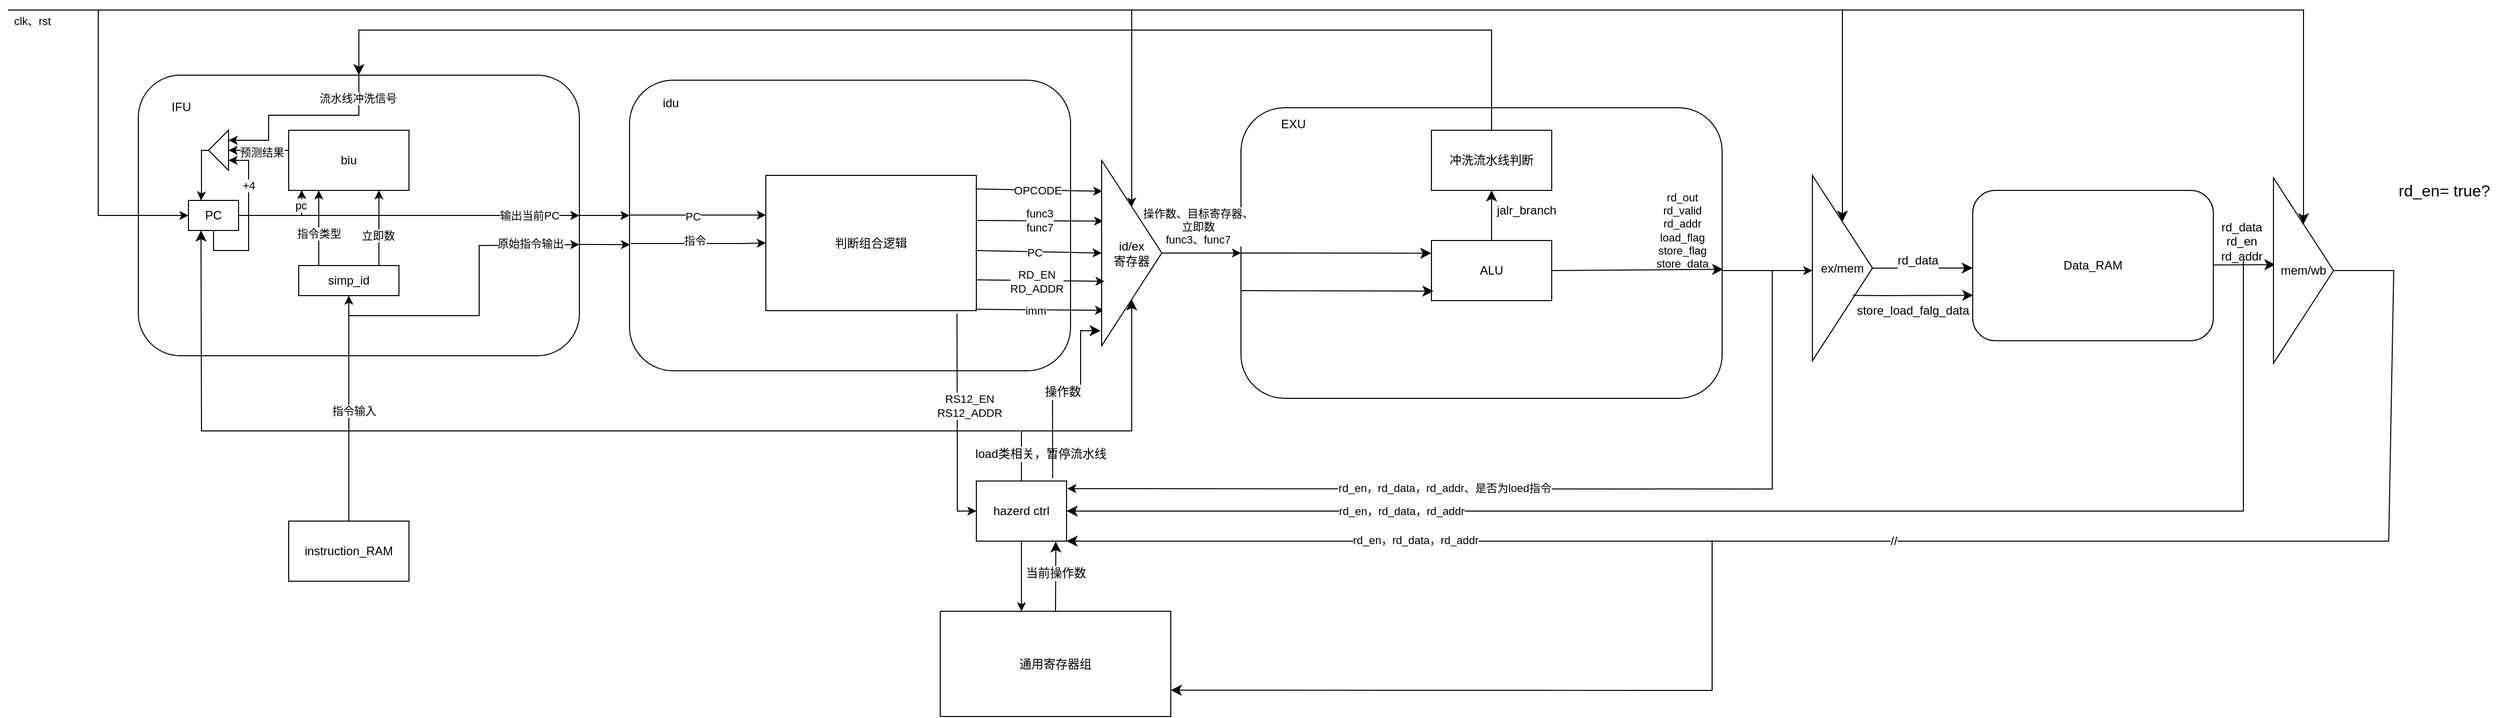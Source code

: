 <mxfile version="26.1.1">
  <diagram name="第 1 页" id="CBWIw415pbZ9zb2ca7yQ">
    <mxGraphModel dx="1732" dy="1602" grid="1" gridSize="10" guides="1" tooltips="1" connect="1" arrows="1" fold="1" page="1" pageScale="1" pageWidth="827" pageHeight="1169" math="0" shadow="0">
      <root>
        <mxCell id="0" />
        <mxCell id="1" parent="0" />
        <mxCell id="rwweXVd9vyuRknr_xMJe-5" value="EXU&lt;span style=&quot;white-space: pre;&quot;&gt;&#x9;&lt;/span&gt;&lt;span style=&quot;white-space: pre;&quot;&gt;&#x9;&lt;/span&gt;&lt;span style=&quot;white-space: pre;&quot;&gt;&#x9;&lt;/span&gt;&lt;span style=&quot;white-space: pre;&quot;&gt;&#x9;&lt;/span&gt;&lt;span style=&quot;white-space: pre;&quot;&gt;&#x9;&lt;/span&gt;&lt;span style=&quot;white-space: pre;&quot;&gt;&#x9;&lt;/span&gt;&lt;span style=&quot;white-space: pre;&quot;&gt;&#x9;&lt;/span&gt;&lt;span style=&quot;white-space: pre;&quot;&gt;&#x9;&lt;/span&gt;&lt;span style=&quot;white-space: pre;&quot;&gt;&#x9;&lt;/span&gt;&lt;span style=&quot;white-space: pre;&quot;&gt;&#x9;&lt;/span&gt;&lt;span style=&quot;white-space: pre;&quot;&gt;&#x9;&lt;/span&gt;&lt;span style=&quot;white-space: pre;&quot;&gt;&#x9;&lt;/span&gt;&lt;span style=&quot;white-space: pre;&quot;&gt;&#x9;&lt;/span&gt;&lt;span style=&quot;white-space: pre;&quot;&gt;&#x9;&lt;/span&gt;&lt;span style=&quot;white-space: pre;&quot;&gt;&#x9;&lt;/span&gt;&lt;div&gt;&lt;br&gt;&lt;/div&gt;&lt;div&gt;&lt;br&gt;&lt;/div&gt;&lt;div&gt;&lt;br&gt;&lt;/div&gt;&lt;div&gt;&lt;br&gt;&lt;/div&gt;&lt;div&gt;&lt;br&gt;&lt;/div&gt;&lt;div&gt;&amp;nbsp; &amp;nbsp; &amp;nbsp; &amp;nbsp; &amp;nbsp; &amp;nbsp;&lt;span style=&quot;white-space: pre;&quot;&gt;&#x9;&lt;/span&gt;&lt;span style=&quot;white-space: pre;&quot;&gt;&#x9;&lt;/span&gt;&amp;nbsp; &amp;nbsp;jalr_branch&lt;/div&gt;&lt;div&gt;&lt;br&gt;&lt;/div&gt;&lt;div&gt;&lt;br&gt;&lt;/div&gt;&lt;div&gt;&lt;br&gt;&lt;/div&gt;&lt;div&gt;&lt;br&gt;&lt;/div&gt;&lt;div&gt;&lt;br&gt;&lt;/div&gt;&lt;div&gt;&lt;br&gt;&lt;/div&gt;&lt;div&gt;&lt;br&gt;&lt;/div&gt;&lt;div&gt;&lt;br&gt;&lt;/div&gt;&lt;div&gt;&lt;br&gt;&lt;/div&gt;&lt;div&gt;&lt;br&gt;&lt;/div&gt;&lt;div&gt;&lt;br&gt;&lt;/div&gt;&lt;div&gt;&lt;br&gt;&lt;/div&gt;" style="rounded=1;whiteSpace=wrap;html=1;" parent="1" vertex="1">
          <mxGeometry x="1530" y="137.5" width="480" height="290" as="geometry" />
        </mxCell>
        <mxCell id="hPdf7DujXM8dkxTHm5_P-9" style="edgeStyle=orthogonalEdgeStyle;rounded=0;orthogonalLoop=1;jettySize=auto;html=1;exitX=1;exitY=0.5;exitDx=0;exitDy=0;" parent="1" source="sSZYeHJpaZlJZToj6tJn-18" edge="1">
          <mxGeometry relative="1" as="geometry">
            <mxPoint x="920" y="245" as="targetPoint" />
          </mxGeometry>
        </mxCell>
        <mxCell id="sSZYeHJpaZlJZToj6tJn-18" value="IFU&lt;span style=&quot;white-space: pre;&quot;&gt;&#x9;&lt;/span&gt;&lt;span style=&quot;white-space: pre;&quot;&gt;&#x9;&lt;/span&gt;&lt;span style=&quot;white-space: pre;&quot;&gt;&#x9;&lt;/span&gt;&lt;span style=&quot;white-space: pre;&quot;&gt;&#x9;&lt;/span&gt;&lt;span style=&quot;white-space: pre;&quot;&gt;&#x9;&lt;/span&gt;&lt;span style=&quot;white-space: pre;&quot;&gt;&#x9;&lt;/span&gt;&lt;span style=&quot;white-space: pre;&quot;&gt;&#x9;&lt;/span&gt;&lt;span style=&quot;white-space: pre;&quot;&gt;&#x9;&lt;/span&gt;&lt;span style=&quot;white-space: pre;&quot;&gt;&#x9;&lt;/span&gt;&lt;span style=&quot;white-space: pre;&quot;&gt;&#x9;&lt;/span&gt;&lt;span style=&quot;white-space: pre;&quot;&gt;&#x9;&lt;/span&gt;&lt;span style=&quot;white-space: pre;&quot;&gt;&#x9;&lt;/span&gt;&lt;span style=&quot;white-space: pre;&quot;&gt;&#x9;&lt;/span&gt;&lt;span style=&quot;white-space: pre;&quot;&gt;&#x9;&lt;/span&gt;&lt;div&gt;&lt;br&gt;&lt;/div&gt;&lt;div&gt;&lt;br&gt;&lt;/div&gt;&lt;div&gt;&lt;br&gt;&lt;/div&gt;&lt;div&gt;&lt;br&gt;&lt;/div&gt;&lt;div&gt;&lt;br&gt;&lt;/div&gt;&lt;div&gt;&lt;br&gt;&lt;/div&gt;&lt;div&gt;&lt;br&gt;&lt;/div&gt;&lt;div&gt;&lt;br&gt;&lt;/div&gt;&lt;div&gt;&lt;br&gt;&lt;/div&gt;&lt;div&gt;&lt;br&gt;&lt;/div&gt;&lt;div&gt;&lt;br&gt;&lt;/div&gt;&lt;div&gt;&lt;br&gt;&lt;/div&gt;&lt;div&gt;&lt;br&gt;&lt;/div&gt;&lt;div&gt;&lt;br&gt;&lt;/div&gt;&lt;div&gt;&lt;br&gt;&lt;/div&gt;" style="rounded=1;whiteSpace=wrap;html=1;" parent="1" vertex="1">
          <mxGeometry x="430" y="105" width="440" height="280" as="geometry" />
        </mxCell>
        <mxCell id="sSZYeHJpaZlJZToj6tJn-69" style="edgeStyle=orthogonalEdgeStyle;rounded=0;orthogonalLoop=1;jettySize=auto;html=1;exitX=0.5;exitY=0;exitDx=0;exitDy=0;entryX=0;entryY=0.75;entryDx=0;entryDy=0;" parent="1" source="sSZYeHJpaZlJZToj6tJn-18" target="sSZYeHJpaZlJZToj6tJn-49" edge="1">
          <mxGeometry relative="1" as="geometry">
            <Array as="points">
              <mxPoint x="650" y="145" />
              <mxPoint x="560" y="145" />
              <mxPoint x="560" y="170" />
            </Array>
          </mxGeometry>
        </mxCell>
        <mxCell id="sSZYeHJpaZlJZToj6tJn-71" value="流水线冲洗信号" style="edgeLabel;html=1;align=center;verticalAlign=middle;resizable=0;points=[];" parent="sSZYeHJpaZlJZToj6tJn-69" vertex="1" connectable="0">
          <mxGeometry x="-0.771" y="-1" relative="1" as="geometry">
            <mxPoint as="offset" />
          </mxGeometry>
        </mxCell>
        <mxCell id="sSZYeHJpaZlJZToj6tJn-73" style="edgeStyle=orthogonalEdgeStyle;rounded=0;orthogonalLoop=1;jettySize=auto;html=1;exitX=0.5;exitY=1;exitDx=0;exitDy=0;entryX=0;entryY=0.25;entryDx=0;entryDy=0;" parent="1" source="sSZYeHJpaZlJZToj6tJn-47" target="sSZYeHJpaZlJZToj6tJn-49" edge="1">
          <mxGeometry relative="1" as="geometry" />
        </mxCell>
        <mxCell id="sSZYeHJpaZlJZToj6tJn-74" value="+4" style="edgeLabel;html=1;align=center;verticalAlign=middle;resizable=0;points=[];" parent="sSZYeHJpaZlJZToj6tJn-73" vertex="1" connectable="0">
          <mxGeometry x="-0.496" y="-1" relative="1" as="geometry">
            <mxPoint x="13" y="-66" as="offset" />
          </mxGeometry>
        </mxCell>
        <mxCell id="sSZYeHJpaZlJZToj6tJn-47" value="PC" style="rounded=0;whiteSpace=wrap;html=1;" parent="1" vertex="1">
          <mxGeometry x="480" y="230" width="50" height="30" as="geometry" />
        </mxCell>
        <mxCell id="sSZYeHJpaZlJZToj6tJn-48" style="edgeStyle=orthogonalEdgeStyle;rounded=0;orthogonalLoop=1;jettySize=auto;html=1;exitX=1;exitY=0.5;exitDx=0;exitDy=0;entryX=0.25;entryY=0;entryDx=0;entryDy=0;" parent="1" source="sSZYeHJpaZlJZToj6tJn-49" target="sSZYeHJpaZlJZToj6tJn-47" edge="1">
          <mxGeometry relative="1" as="geometry">
            <Array as="points">
              <mxPoint x="493" y="180" />
              <mxPoint x="493" y="220" />
            </Array>
          </mxGeometry>
        </mxCell>
        <mxCell id="sSZYeHJpaZlJZToj6tJn-49" value="" style="triangle;whiteSpace=wrap;html=1;rotation=-180;" parent="1" vertex="1">
          <mxGeometry x="500" y="160" width="20" height="40" as="geometry" />
        </mxCell>
        <mxCell id="sSZYeHJpaZlJZToj6tJn-52" value="" style="endArrow=classic;html=1;rounded=0;entryX=0.5;entryY=1;entryDx=0;entryDy=0;exitX=0.5;exitY=0;exitDx=0;exitDy=0;" parent="1" source="hPdf7DujXM8dkxTHm5_P-7" target="sSZYeHJpaZlJZToj6tJn-58" edge="1">
          <mxGeometry width="50" height="50" relative="1" as="geometry">
            <mxPoint x="600" y="386" as="sourcePoint" />
            <mxPoint x="605" y="326" as="targetPoint" />
            <Array as="points" />
          </mxGeometry>
        </mxCell>
        <mxCell id="sSZYeHJpaZlJZToj6tJn-54" value="指令输入" style="edgeLabel;html=1;align=center;verticalAlign=middle;resizable=0;points=[];" parent="sSZYeHJpaZlJZToj6tJn-52" vertex="1" connectable="0">
          <mxGeometry x="0.093" y="-3" relative="1" as="geometry">
            <mxPoint x="2" y="13" as="offset" />
          </mxGeometry>
        </mxCell>
        <mxCell id="sSZYeHJpaZlJZToj6tJn-53" value="" style="endArrow=classic;html=1;rounded=0;entryX=1;entryY=0.5;entryDx=0;entryDy=0;exitX=1;exitY=0.5;exitDx=0;exitDy=0;" parent="1" source="sSZYeHJpaZlJZToj6tJn-47" target="sSZYeHJpaZlJZToj6tJn-18" edge="1">
          <mxGeometry width="50" height="50" relative="1" as="geometry">
            <mxPoint x="850" y="240" as="sourcePoint" />
            <mxPoint x="840" y="160" as="targetPoint" />
            <Array as="points">
              <mxPoint x="590" y="245" />
            </Array>
          </mxGeometry>
        </mxCell>
        <mxCell id="sSZYeHJpaZlJZToj6tJn-57" value="输出当前PC" style="edgeLabel;html=1;align=center;verticalAlign=middle;resizable=0;points=[];" parent="sSZYeHJpaZlJZToj6tJn-53" vertex="1" connectable="0">
          <mxGeometry x="-0.036" y="-3" relative="1" as="geometry">
            <mxPoint x="126" y="-3" as="offset" />
          </mxGeometry>
        </mxCell>
        <mxCell id="sSZYeHJpaZlJZToj6tJn-62" style="edgeStyle=orthogonalEdgeStyle;rounded=0;orthogonalLoop=1;jettySize=auto;html=1;exitX=0.25;exitY=0;exitDx=0;exitDy=0;entryX=0.25;entryY=1;entryDx=0;entryDy=0;" parent="1" source="sSZYeHJpaZlJZToj6tJn-58" target="sSZYeHJpaZlJZToj6tJn-61" edge="1">
          <mxGeometry relative="1" as="geometry">
            <Array as="points">
              <mxPoint x="610" y="295" />
            </Array>
          </mxGeometry>
        </mxCell>
        <mxCell id="sSZYeHJpaZlJZToj6tJn-66" value="指令类型" style="edgeLabel;html=1;align=center;verticalAlign=middle;resizable=0;points=[];" parent="sSZYeHJpaZlJZToj6tJn-62" vertex="1" connectable="0">
          <mxGeometry x="-0.066" relative="1" as="geometry">
            <mxPoint as="offset" />
          </mxGeometry>
        </mxCell>
        <mxCell id="sSZYeHJpaZlJZToj6tJn-63" style="edgeStyle=orthogonalEdgeStyle;rounded=0;orthogonalLoop=1;jettySize=auto;html=1;exitX=0.75;exitY=0;exitDx=0;exitDy=0;entryX=0.75;entryY=1;entryDx=0;entryDy=0;" parent="1" source="sSZYeHJpaZlJZToj6tJn-58" target="sSZYeHJpaZlJZToj6tJn-61" edge="1">
          <mxGeometry relative="1" as="geometry">
            <Array as="points">
              <mxPoint x="670" y="295" />
            </Array>
          </mxGeometry>
        </mxCell>
        <mxCell id="sSZYeHJpaZlJZToj6tJn-79" value="立即数" style="edgeLabel;html=1;align=center;verticalAlign=middle;resizable=0;points=[];" parent="sSZYeHJpaZlJZToj6tJn-63" vertex="1" connectable="0">
          <mxGeometry x="-0.429" y="1" relative="1" as="geometry">
            <mxPoint y="-12" as="offset" />
          </mxGeometry>
        </mxCell>
        <mxCell id="sSZYeHJpaZlJZToj6tJn-58" value="simp_id" style="rounded=0;whiteSpace=wrap;html=1;" parent="1" vertex="1">
          <mxGeometry x="590" y="295" width="100" height="30" as="geometry" />
        </mxCell>
        <mxCell id="sSZYeHJpaZlJZToj6tJn-60" value="" style="endArrow=classic;html=1;rounded=0;" parent="1" edge="1">
          <mxGeometry width="50" height="50" relative="1" as="geometry">
            <mxPoint x="640" y="345" as="sourcePoint" />
            <mxPoint x="870" y="274" as="targetPoint" />
            <Array as="points">
              <mxPoint x="770" y="345" />
              <mxPoint x="770" y="275" />
            </Array>
          </mxGeometry>
        </mxCell>
        <mxCell id="sSZYeHJpaZlJZToj6tJn-75" value="原始指令输出" style="edgeLabel;html=1;align=center;verticalAlign=middle;resizable=0;points=[];" parent="sSZYeHJpaZlJZToj6tJn-60" vertex="1" connectable="0">
          <mxGeometry x="0.742" relative="1" as="geometry">
            <mxPoint x="-11" y="-2" as="offset" />
          </mxGeometry>
        </mxCell>
        <mxCell id="sSZYeHJpaZlJZToj6tJn-70" style="edgeStyle=orthogonalEdgeStyle;rounded=0;orthogonalLoop=1;jettySize=auto;html=1;exitX=0;exitY=0.5;exitDx=0;exitDy=0;entryX=0;entryY=0.5;entryDx=0;entryDy=0;" parent="1" source="sSZYeHJpaZlJZToj6tJn-61" target="sSZYeHJpaZlJZToj6tJn-49" edge="1">
          <mxGeometry relative="1" as="geometry">
            <Array as="points">
              <mxPoint x="580" y="180" />
            </Array>
          </mxGeometry>
        </mxCell>
        <mxCell id="sSZYeHJpaZlJZToj6tJn-72" value="预测结果" style="edgeLabel;html=1;align=center;verticalAlign=middle;resizable=0;points=[];" parent="sSZYeHJpaZlJZToj6tJn-70" vertex="1" connectable="0">
          <mxGeometry x="0.077" y="2" relative="1" as="geometry">
            <mxPoint as="offset" />
          </mxGeometry>
        </mxCell>
        <mxCell id="sSZYeHJpaZlJZToj6tJn-61" value="biu" style="rounded=0;whiteSpace=wrap;html=1;" parent="1" vertex="1">
          <mxGeometry x="580" y="160" width="120" height="60" as="geometry" />
        </mxCell>
        <mxCell id="sSZYeHJpaZlJZToj6tJn-76" value="" style="endArrow=classic;html=1;rounded=0;entryX=0.108;entryY=0.993;entryDx=0;entryDy=0;entryPerimeter=0;" parent="1" target="sSZYeHJpaZlJZToj6tJn-61" edge="1">
          <mxGeometry width="50" height="50" relative="1" as="geometry">
            <mxPoint x="593" y="245" as="sourcePoint" />
            <mxPoint x="680" y="285" as="targetPoint" />
          </mxGeometry>
        </mxCell>
        <mxCell id="sSZYeHJpaZlJZToj6tJn-78" value="pc" style="edgeLabel;html=1;align=center;verticalAlign=middle;resizable=0;points=[];" parent="sSZYeHJpaZlJZToj6tJn-76" vertex="1" connectable="0">
          <mxGeometry x="-0.182" y="1" relative="1" as="geometry">
            <mxPoint as="offset" />
          </mxGeometry>
        </mxCell>
        <mxCell id="sSZYeHJpaZlJZToj6tJn-82" value="idu&lt;span style=&quot;white-space: pre;&quot;&gt;&#x9;&lt;/span&gt;&lt;span style=&quot;white-space: pre;&quot;&gt;&#x9;&lt;/span&gt;&lt;span style=&quot;white-space: pre;&quot;&gt;&#x9;&lt;/span&gt;&lt;span style=&quot;white-space: pre;&quot;&gt;&#x9;&lt;/span&gt;&lt;span style=&quot;white-space: pre;&quot;&gt;&#x9;&lt;/span&gt;&lt;span style=&quot;white-space: pre;&quot;&gt;&#x9;&lt;/span&gt;&lt;span style=&quot;white-space: pre;&quot;&gt;&#x9;&lt;/span&gt;&lt;span style=&quot;white-space: pre;&quot;&gt;&#x9;&lt;/span&gt;&lt;span style=&quot;white-space: pre;&quot;&gt;&#x9;&lt;/span&gt;&lt;span style=&quot;white-space: pre;&quot;&gt;&#x9;&lt;/span&gt;&lt;span style=&quot;white-space: pre;&quot;&gt;&#x9;&lt;/span&gt;&lt;span style=&quot;white-space: pre;&quot;&gt;&#x9;&lt;/span&gt;&lt;span style=&quot;white-space: pre;&quot;&gt;&#x9;&lt;/span&gt;&lt;span style=&quot;white-space: pre;&quot;&gt;&#x9;&lt;/span&gt;&lt;div&gt;&lt;br&gt;&lt;/div&gt;&lt;div&gt;&lt;div&gt;&lt;br&gt;&lt;/div&gt;&lt;div&gt;&lt;br&gt;&lt;/div&gt;&lt;div&gt;&lt;br&gt;&lt;/div&gt;&lt;div&gt;&lt;br&gt;&lt;/div&gt;&lt;div&gt;&lt;br&gt;&lt;/div&gt;&lt;div&gt;&lt;br&gt;&lt;/div&gt;&lt;div&gt;&lt;br&gt;&lt;/div&gt;&lt;div&gt;&lt;br&gt;&lt;/div&gt;&lt;div&gt;&lt;br&gt;&lt;/div&gt;&lt;div&gt;&lt;br&gt;&lt;/div&gt;&lt;div&gt;&lt;br&gt;&lt;/div&gt;&lt;div&gt;&lt;br&gt;&lt;/div&gt;&lt;div&gt;&lt;br&gt;&lt;/div&gt;&lt;div&gt;&lt;br&gt;&lt;/div&gt;&lt;div&gt;&lt;br&gt;&lt;/div&gt;&lt;div&gt;&lt;br&gt;&lt;/div&gt;&lt;/div&gt;" style="rounded=1;whiteSpace=wrap;html=1;" parent="1" vertex="1">
          <mxGeometry x="920" y="110" width="440" height="290" as="geometry" />
        </mxCell>
        <mxCell id="sSZYeHJpaZlJZToj6tJn-85" value="" style="endArrow=classic;html=1;rounded=0;exitX=0.002;exitY=0.413;exitDx=0;exitDy=0;exitPerimeter=0;entryX=0.004;entryY=0.183;entryDx=0;entryDy=0;entryPerimeter=0;" parent="1" edge="1">
          <mxGeometry width="50" height="50" relative="1" as="geometry">
            <mxPoint x="920.04" y="244.67" as="sourcePoint" />
            <mxPoint x="1056.0" y="244.605" as="targetPoint" />
          </mxGeometry>
        </mxCell>
        <mxCell id="sSZYeHJpaZlJZToj6tJn-87" value="PC" style="edgeLabel;html=1;align=center;verticalAlign=middle;resizable=0;points=[];" parent="sSZYeHJpaZlJZToj6tJn-85" vertex="1" connectable="0">
          <mxGeometry x="-0.272" y="-1" relative="1" as="geometry">
            <mxPoint x="13" as="offset" />
          </mxGeometry>
        </mxCell>
        <mxCell id="sSZYeHJpaZlJZToj6tJn-86" value="" style="endArrow=classic;html=1;rounded=0;entryX=0;entryY=0.5;entryDx=0;entryDy=0;exitX=0.003;exitY=0.562;exitDx=0;exitDy=0;exitPerimeter=0;" parent="1" source="sSZYeHJpaZlJZToj6tJn-82" target="sSZYeHJpaZlJZToj6tJn-89" edge="1">
          <mxGeometry width="50" height="50" relative="1" as="geometry">
            <mxPoint x="930" y="273" as="sourcePoint" />
            <mxPoint x="981" y="270" as="targetPoint" />
            <Array as="points">
              <mxPoint x="1031" y="273" />
            </Array>
          </mxGeometry>
        </mxCell>
        <mxCell id="sSZYeHJpaZlJZToj6tJn-88" value="指令" style="edgeLabel;html=1;align=center;verticalAlign=middle;resizable=0;points=[];" parent="sSZYeHJpaZlJZToj6tJn-86" vertex="1" connectable="0">
          <mxGeometry x="-0.061" y="-4" relative="1" as="geometry">
            <mxPoint y="-7" as="offset" />
          </mxGeometry>
        </mxCell>
        <mxCell id="sSZYeHJpaZlJZToj6tJn-89" value="判断组合逻辑" style="rounded=0;whiteSpace=wrap;html=1;" parent="1" vertex="1">
          <mxGeometry x="1056" y="205" width="210" height="135" as="geometry" />
        </mxCell>
        <mxCell id="sSZYeHJpaZlJZToj6tJn-90" value="" style="endArrow=classic;html=1;rounded=0;exitX=0.996;exitY=0.1;exitDx=0;exitDy=0;exitPerimeter=0;entryX=0.01;entryY=0.167;entryDx=0;entryDy=0;entryPerimeter=0;" parent="1" source="sSZYeHJpaZlJZToj6tJn-89" target="hPdf7DujXM8dkxTHm5_P-2" edge="1">
          <mxGeometry width="50" height="50" relative="1" as="geometry">
            <mxPoint x="1271" y="220" as="sourcePoint" />
            <mxPoint x="1374" y="220" as="targetPoint" />
          </mxGeometry>
        </mxCell>
        <mxCell id="sSZYeHJpaZlJZToj6tJn-91" value="PC" style="edgeLabel;html=1;align=center;verticalAlign=middle;resizable=0;points=[];" parent="sSZYeHJpaZlJZToj6tJn-90" vertex="1" connectable="0">
          <mxGeometry x="-0.272" y="-1" relative="1" as="geometry">
            <mxPoint x="13" as="offset" />
          </mxGeometry>
        </mxCell>
        <mxCell id="sSZYeHJpaZlJZToj6tJn-98" value="OPCODE" style="edgeLabel;html=1;align=center;verticalAlign=middle;resizable=0;points=[];" parent="sSZYeHJpaZlJZToj6tJn-90" vertex="1" connectable="0">
          <mxGeometry x="-0.022" relative="1" as="geometry">
            <mxPoint as="offset" />
          </mxGeometry>
        </mxCell>
        <mxCell id="sSZYeHJpaZlJZToj6tJn-94" value="func3&lt;div&gt;func7&lt;/div&gt;" style="endArrow=classic;html=1;rounded=0;exitX=1;exitY=0.5;exitDx=0;exitDy=0;entryX=0.026;entryY=0.328;entryDx=0;entryDy=0;entryPerimeter=0;" parent="1" target="hPdf7DujXM8dkxTHm5_P-2" edge="1">
          <mxGeometry width="50" height="50" relative="1" as="geometry">
            <mxPoint x="1266" y="250" as="sourcePoint" />
            <mxPoint x="1374.08" y="250.48" as="targetPoint" />
          </mxGeometry>
        </mxCell>
        <mxCell id="sSZYeHJpaZlJZToj6tJn-96" value="" style="endArrow=classic;html=1;rounded=0;entryX=0;entryY=0.5;entryDx=0;entryDy=0;exitX=0.007;exitY=0.359;exitDx=0;exitDy=0;exitPerimeter=0;" parent="1" target="hPdf7DujXM8dkxTHm5_P-2" edge="1">
          <mxGeometry width="50" height="50" relative="1" as="geometry">
            <mxPoint x="1265.12" y="280" as="sourcePoint" />
            <mxPoint x="1371" y="281.42" as="targetPoint" />
          </mxGeometry>
        </mxCell>
        <mxCell id="sSZYeHJpaZlJZToj6tJn-97" value="PC" style="edgeLabel;html=1;align=center;verticalAlign=middle;resizable=0;points=[];" parent="sSZYeHJpaZlJZToj6tJn-96" vertex="1" connectable="0">
          <mxGeometry x="-0.272" y="-1" relative="1" as="geometry">
            <mxPoint x="13" as="offset" />
          </mxGeometry>
        </mxCell>
        <mxCell id="sSZYeHJpaZlJZToj6tJn-99" value="" style="endArrow=classic;html=1;rounded=0;exitX=0.908;exitY=1.021;exitDx=0;exitDy=0;exitPerimeter=0;entryX=0;entryY=0.5;entryDx=0;entryDy=0;" parent="1" source="sSZYeHJpaZlJZToj6tJn-89" target="rwweXVd9vyuRknr_xMJe-16" edge="1">
          <mxGeometry width="50" height="50" relative="1" as="geometry">
            <mxPoint x="1265.12" y="310" as="sourcePoint" />
            <mxPoint x="1260" y="540" as="targetPoint" />
            <Array as="points">
              <mxPoint x="1247" y="483" />
              <mxPoint x="1247" y="540" />
            </Array>
          </mxGeometry>
        </mxCell>
        <mxCell id="sSZYeHJpaZlJZToj6tJn-100" value="RS12_EN&lt;div&gt;RS12_ADDR&lt;/div&gt;" style="edgeLabel;html=1;align=center;verticalAlign=middle;resizable=0;points=[];" parent="sSZYeHJpaZlJZToj6tJn-99" vertex="1" connectable="0">
          <mxGeometry x="-0.272" y="-1" relative="1" as="geometry">
            <mxPoint x="13" y="13" as="offset" />
          </mxGeometry>
        </mxCell>
        <mxCell id="sSZYeHJpaZlJZToj6tJn-102" value="" style="endArrow=classic;html=1;rounded=0;entryX=0.041;entryY=0.809;entryDx=0;entryDy=0;entryPerimeter=0;exitX=0.007;exitY=0.359;exitDx=0;exitDy=0;exitPerimeter=0;" parent="1" target="hPdf7DujXM8dkxTHm5_P-2" edge="1">
          <mxGeometry width="50" height="50" relative="1" as="geometry">
            <mxPoint x="1265.12" y="338.58" as="sourcePoint" />
            <mxPoint x="1371" y="340.0" as="targetPoint" />
          </mxGeometry>
        </mxCell>
        <mxCell id="sSZYeHJpaZlJZToj6tJn-103" value="imm" style="edgeLabel;html=1;align=center;verticalAlign=middle;resizable=0;points=[];" parent="sSZYeHJpaZlJZToj6tJn-102" vertex="1" connectable="0">
          <mxGeometry x="-0.272" y="-1" relative="1" as="geometry">
            <mxPoint x="13" as="offset" />
          </mxGeometry>
        </mxCell>
        <mxCell id="sSZYeHJpaZlJZToj6tJn-104" value="" style="endArrow=classic;html=1;rounded=0;entryX=0;entryY=0.5;entryDx=0;entryDy=0;" parent="1" target="sSZYeHJpaZlJZToj6tJn-47" edge="1">
          <mxGeometry width="50" height="50" relative="1" as="geometry">
            <mxPoint x="300" y="40" as="sourcePoint" />
            <mxPoint x="390" y="245" as="targetPoint" />
            <Array as="points">
              <mxPoint x="390" y="40" />
              <mxPoint x="390" y="245" />
            </Array>
          </mxGeometry>
        </mxCell>
        <mxCell id="sSZYeHJpaZlJZToj6tJn-105" value="clk、rst" style="edgeLabel;html=1;align=center;verticalAlign=middle;resizable=0;points=[];" parent="sSZYeHJpaZlJZToj6tJn-104" vertex="1" connectable="0">
          <mxGeometry x="-0.035" y="1" relative="1" as="geometry">
            <mxPoint x="-67" y="-85" as="offset" />
          </mxGeometry>
        </mxCell>
        <mxCell id="hPdf7DujXM8dkxTHm5_P-5" value="" style="endArrow=classic;html=1;rounded=0;exitX=1;exitY=0.5;exitDx=0;exitDy=0;entryX=0;entryY=0.5;entryDx=0;entryDy=0;" parent="1" source="hPdf7DujXM8dkxTHm5_P-2" target="rwweXVd9vyuRknr_xMJe-5" edge="1">
          <mxGeometry width="50" height="50" relative="1" as="geometry">
            <mxPoint x="1531" y="340" as="sourcePoint" />
            <mxPoint x="1620" y="280" as="targetPoint" />
          </mxGeometry>
        </mxCell>
        <mxCell id="hPdf7DujXM8dkxTHm5_P-6" value="操作数、目标寄存器、&lt;div&gt;立即数&lt;div&gt;func3、func7&lt;/div&gt;&lt;/div&gt;" style="edgeLabel;html=1;align=center;verticalAlign=middle;resizable=0;points=[];" parent="hPdf7DujXM8dkxTHm5_P-5" vertex="1" connectable="0">
          <mxGeometry x="-0.053" y="-1" relative="1" as="geometry">
            <mxPoint x="-2" y="-28" as="offset" />
          </mxGeometry>
        </mxCell>
        <mxCell id="hPdf7DujXM8dkxTHm5_P-2" value="id/ex&lt;div&gt;寄存器&lt;/div&gt;" style="triangle;whiteSpace=wrap;html=1;" parent="1" vertex="1">
          <mxGeometry x="1391" y="190" width="60" height="185" as="geometry" />
        </mxCell>
        <mxCell id="hPdf7DujXM8dkxTHm5_P-7" value="instruction_RAM" style="rounded=0;whiteSpace=wrap;html=1;" parent="1" vertex="1">
          <mxGeometry x="580" y="550" width="120" height="60" as="geometry" />
        </mxCell>
        <mxCell id="hPdf7DujXM8dkxTHm5_P-8" value="" style="endArrow=classic;html=1;rounded=0;entryX=0.5;entryY=0;entryDx=0;entryDy=0;" parent="1" target="hPdf7DujXM8dkxTHm5_P-2" edge="1">
          <mxGeometry width="50" height="50" relative="1" as="geometry">
            <mxPoint x="390" y="40" as="sourcePoint" />
            <mxPoint x="1310" y="20" as="targetPoint" />
            <Array as="points">
              <mxPoint x="900" y="40" />
              <mxPoint x="1421" y="40" />
            </Array>
          </mxGeometry>
        </mxCell>
        <mxCell id="hPdf7DujXM8dkxTHm5_P-10" value="" style="endArrow=classic;html=1;rounded=0;exitX=0.999;exitY=0.603;exitDx=0;exitDy=0;exitPerimeter=0;entryX=0.001;entryY=0.566;entryDx=0;entryDy=0;entryPerimeter=0;" parent="1" source="sSZYeHJpaZlJZToj6tJn-18" target="sSZYeHJpaZlJZToj6tJn-82" edge="1">
          <mxGeometry width="50" height="50" relative="1" as="geometry">
            <mxPoint x="880" y="220" as="sourcePoint" />
            <mxPoint x="930" y="170" as="targetPoint" />
          </mxGeometry>
        </mxCell>
        <mxCell id="hPdf7DujXM8dkxTHm5_P-12" value="通用寄存器组" style="rounded=0;whiteSpace=wrap;html=1;" parent="1" vertex="1">
          <mxGeometry x="1230" y="640" width="230" height="105" as="geometry" />
        </mxCell>
        <mxCell id="rwweXVd9vyuRknr_xMJe-1" value="" style="endArrow=classic;html=1;rounded=0;entryX=0.041;entryY=0.809;entryDx=0;entryDy=0;entryPerimeter=0;exitX=0.007;exitY=0.359;exitDx=0;exitDy=0;exitPerimeter=0;" parent="1" edge="1">
          <mxGeometry width="50" height="50" relative="1" as="geometry">
            <mxPoint x="1266" y="309.29" as="sourcePoint" />
            <mxPoint x="1393.88" y="310.71" as="targetPoint" />
          </mxGeometry>
        </mxCell>
        <mxCell id="rwweXVd9vyuRknr_xMJe-2" value="RD_EN&lt;div&gt;RD_ADDR&lt;/div&gt;" style="edgeLabel;html=1;align=center;verticalAlign=middle;resizable=0;points=[];" parent="rwweXVd9vyuRknr_xMJe-1" vertex="1" connectable="0">
          <mxGeometry x="-0.272" y="-1" relative="1" as="geometry">
            <mxPoint x="13" as="offset" />
          </mxGeometry>
        </mxCell>
        <mxCell id="rwweXVd9vyuRknr_xMJe-8" style="edgeStyle=orthogonalEdgeStyle;rounded=0;orthogonalLoop=1;jettySize=auto;html=1;exitX=1;exitY=0.5;exitDx=0;exitDy=0;" parent="1" source="rwweXVd9vyuRknr_xMJe-5" edge="1">
          <mxGeometry relative="1" as="geometry">
            <Array as="points">
              <mxPoint x="2010" y="300" />
            </Array>
            <mxPoint x="2100" y="300" as="targetPoint" />
          </mxGeometry>
        </mxCell>
        <mxCell id="rwweXVd9vyuRknr_xMJe-12" value="rd_out&lt;div&gt;rd_valid&lt;/div&gt;&lt;div&gt;rd_addr&lt;/div&gt;&lt;div&gt;load_flag&lt;/div&gt;&lt;div&gt;store_flag&lt;/div&gt;&lt;div&gt;store_data&lt;/div&gt;" style="edgeLabel;html=1;align=center;verticalAlign=middle;resizable=0;points=[];" parent="rwweXVd9vyuRknr_xMJe-8" vertex="1" connectable="0">
          <mxGeometry x="0.085" y="-1" relative="1" as="geometry">
            <mxPoint x="-81" y="-41" as="offset" />
          </mxGeometry>
        </mxCell>
        <mxCell id="rwweXVd9vyuRknr_xMJe-6" value="ex/mem" style="triangle;whiteSpace=wrap;html=1;" parent="1" vertex="1">
          <mxGeometry x="2100" y="205" width="60" height="185" as="geometry" />
        </mxCell>
        <mxCell id="rwweXVd9vyuRknr_xMJe-15" value="" style="endArrow=classic;html=1;rounded=0;entryX=1.008;entryY=0.127;entryDx=0;entryDy=0;entryPerimeter=0;" parent="1" target="rwweXVd9vyuRknr_xMJe-16" edge="1">
          <mxGeometry width="50" height="50" relative="1" as="geometry">
            <mxPoint x="2060" y="300" as="sourcePoint" />
            <mxPoint x="1360" y="460" as="targetPoint" />
            <Array as="points">
              <mxPoint x="2060" y="518" />
            </Array>
          </mxGeometry>
        </mxCell>
        <mxCell id="rwweXVd9vyuRknr_xMJe-17" value="Text" style="edgeLabel;html=1;align=center;verticalAlign=middle;resizable=0;points=[];" parent="rwweXVd9vyuRknr_xMJe-15" vertex="1" connectable="0">
          <mxGeometry x="0.199" y="-2" relative="1" as="geometry">
            <mxPoint as="offset" />
          </mxGeometry>
        </mxCell>
        <mxCell id="rwweXVd9vyuRknr_xMJe-18" value="rd_en，rd_data，rd_addr、是否为loed指令" style="edgeLabel;html=1;align=center;verticalAlign=middle;resizable=0;points=[];" parent="rwweXVd9vyuRknr_xMJe-15" vertex="1" connectable="0">
          <mxGeometry x="0.183" y="-1" relative="1" as="geometry">
            <mxPoint as="offset" />
          </mxGeometry>
        </mxCell>
        <mxCell id="rwweXVd9vyuRknr_xMJe-19" value="" style="edgeStyle=orthogonalEdgeStyle;rounded=0;orthogonalLoop=1;jettySize=auto;html=1;" parent="1" source="rwweXVd9vyuRknr_xMJe-16" target="hPdf7DujXM8dkxTHm5_P-12" edge="1">
          <mxGeometry relative="1" as="geometry">
            <Array as="points">
              <mxPoint x="1311" y="530" />
              <mxPoint x="1311" y="530" />
            </Array>
          </mxGeometry>
        </mxCell>
        <mxCell id="rwweXVd9vyuRknr_xMJe-16" value="hazerd ctrl" style="rounded=0;whiteSpace=wrap;html=1;" parent="1" vertex="1">
          <mxGeometry x="1266" y="510" width="90" height="60" as="geometry" />
        </mxCell>
        <mxCell id="IDbQsuWbTKe9FHHmqUoI-2" value="ALU" style="rounded=0;whiteSpace=wrap;html=1;" parent="1" vertex="1">
          <mxGeometry x="1720" y="270" width="120" height="60" as="geometry" />
        </mxCell>
        <mxCell id="POEevPiO96IUXGUSr62E-1" value="" style="endArrow=classic;html=1;rounded=0;fontSize=12;startSize=8;endSize=8;curved=1;exitX=0;exitY=0.5;exitDx=0;exitDy=0;entryX=-0.001;entryY=0.212;entryDx=0;entryDy=0;entryPerimeter=0;" edge="1" parent="1" source="rwweXVd9vyuRknr_xMJe-5" target="IDbQsuWbTKe9FHHmqUoI-2">
          <mxGeometry width="50" height="50" relative="1" as="geometry">
            <mxPoint x="1560" y="310" as="sourcePoint" />
            <mxPoint x="1610" y="260" as="targetPoint" />
          </mxGeometry>
        </mxCell>
        <mxCell id="POEevPiO96IUXGUSr62E-5" value="" style="edgeStyle=none;orthogonalLoop=1;jettySize=auto;html=1;rounded=0;fontSize=12;startSize=8;endSize=8;curved=1;entryX=0.017;entryY=0.842;entryDx=0;entryDy=0;entryPerimeter=0;" edge="1" parent="1" target="IDbQsuWbTKe9FHHmqUoI-2">
          <mxGeometry width="140" relative="1" as="geometry">
            <mxPoint x="1530" y="320" as="sourcePoint" />
            <mxPoint x="1670" y="320" as="targetPoint" />
            <Array as="points">
              <mxPoint x="1600" y="320" />
            </Array>
          </mxGeometry>
        </mxCell>
        <mxCell id="POEevPiO96IUXGUSr62E-8" value="" style="endArrow=classic;html=1;rounded=0;fontSize=12;startSize=8;endSize=8;curved=1;exitX=0.5;exitY=0;exitDx=0;exitDy=0;entryX=0.5;entryY=1;entryDx=0;entryDy=0;" edge="1" parent="1" source="IDbQsuWbTKe9FHHmqUoI-2" target="POEevPiO96IUXGUSr62E-10">
          <mxGeometry width="50" height="50" relative="1" as="geometry">
            <mxPoint x="1670" y="370" as="sourcePoint" />
            <mxPoint x="1750" y="30" as="targetPoint" />
          </mxGeometry>
        </mxCell>
        <mxCell id="POEevPiO96IUXGUSr62E-10" value="冲洗流水线判断" style="rounded=0;whiteSpace=wrap;html=1;" vertex="1" parent="1">
          <mxGeometry x="1720" y="160" width="120" height="60" as="geometry" />
        </mxCell>
        <mxCell id="POEevPiO96IUXGUSr62E-11" value="" style="endArrow=classic;html=1;rounded=0;fontSize=12;startSize=8;endSize=8;curved=0;exitX=0.5;exitY=0;exitDx=0;exitDy=0;entryX=0.5;entryY=0;entryDx=0;entryDy=0;" edge="1" parent="1" source="POEevPiO96IUXGUSr62E-10" target="sSZYeHJpaZlJZToj6tJn-18">
          <mxGeometry width="50" height="50" relative="1" as="geometry">
            <mxPoint x="1530" y="370" as="sourcePoint" />
            <mxPoint x="1580" y="320" as="targetPoint" />
            <Array as="points">
              <mxPoint x="1780" y="60" />
              <mxPoint x="1300" y="60" />
              <mxPoint x="650" y="60" />
            </Array>
          </mxGeometry>
        </mxCell>
        <mxCell id="POEevPiO96IUXGUSr62E-12" value="" style="endArrow=classic;html=1;rounded=0;fontSize=12;startSize=8;endSize=8;curved=0;exitX=0.5;exitY=0;exitDx=0;exitDy=0;entryX=0.5;entryY=1;entryDx=0;entryDy=0;" edge="1" parent="1" source="rwweXVd9vyuRknr_xMJe-16" target="hPdf7DujXM8dkxTHm5_P-2">
          <mxGeometry width="50" height="50" relative="1" as="geometry">
            <mxPoint x="1040" y="430" as="sourcePoint" />
            <mxPoint x="1090" y="380" as="targetPoint" />
            <Array as="points">
              <mxPoint x="1311" y="460" />
              <mxPoint x="1421" y="460" />
            </Array>
          </mxGeometry>
        </mxCell>
        <mxCell id="POEevPiO96IUXGUSr62E-14" value="load类相关，暂停流水线" style="edgeLabel;html=1;align=center;verticalAlign=middle;resizable=0;points=[];fontSize=12;" vertex="1" connectable="0" parent="POEevPiO96IUXGUSr62E-12">
          <mxGeometry x="-0.811" y="1" relative="1" as="geometry">
            <mxPoint x="20" as="offset" />
          </mxGeometry>
        </mxCell>
        <mxCell id="POEevPiO96IUXGUSr62E-13" value="" style="endArrow=classic;html=1;rounded=0;fontSize=12;startSize=8;endSize=8;curved=0;entryX=0.25;entryY=1;entryDx=0;entryDy=0;" edge="1" parent="1" target="sSZYeHJpaZlJZToj6tJn-47">
          <mxGeometry width="50" height="50" relative="1" as="geometry">
            <mxPoint x="1310" y="460" as="sourcePoint" />
            <mxPoint x="1090" y="380" as="targetPoint" />
            <Array as="points">
              <mxPoint x="880" y="460" />
              <mxPoint x="493" y="460" />
            </Array>
          </mxGeometry>
        </mxCell>
        <mxCell id="POEevPiO96IUXGUSr62E-15" value="" style="endArrow=classic;html=1;rounded=0;fontSize=12;startSize=8;endSize=8;curved=1;exitX=1;exitY=0.5;exitDx=0;exitDy=0;entryX=1.002;entryY=0.556;entryDx=0;entryDy=0;entryPerimeter=0;" edge="1" parent="1" source="IDbQsuWbTKe9FHHmqUoI-2" target="rwweXVd9vyuRknr_xMJe-5">
          <mxGeometry width="50" height="50" relative="1" as="geometry">
            <mxPoint x="1850" y="520" as="sourcePoint" />
            <mxPoint x="1900" y="470" as="targetPoint" />
          </mxGeometry>
        </mxCell>
        <mxCell id="POEevPiO96IUXGUSr62E-20" value="" style="endArrow=classic;html=1;rounded=0;fontSize=12;startSize=8;endSize=8;curved=0;entryX=0.5;entryY=0;entryDx=0;entryDy=0;" edge="1" parent="1" target="rwweXVd9vyuRknr_xMJe-6">
          <mxGeometry width="50" height="50" relative="1" as="geometry">
            <mxPoint x="1420" y="40" as="sourcePoint" />
            <mxPoint x="1510" y="250" as="targetPoint" />
            <Array as="points">
              <mxPoint x="2130" y="40" />
            </Array>
          </mxGeometry>
        </mxCell>
        <mxCell id="POEevPiO96IUXGUSr62E-28" style="edgeStyle=none;curved=1;rounded=0;orthogonalLoop=1;jettySize=auto;html=1;fontSize=12;startSize=8;endSize=8;entryX=0.033;entryY=0.468;entryDx=0;entryDy=0;entryPerimeter=0;" edge="1" parent="1" source="POEevPiO96IUXGUSr62E-22" target="POEevPiO96IUXGUSr62E-27">
          <mxGeometry relative="1" as="geometry">
            <mxPoint x="2520.0" y="295" as="targetPoint" />
          </mxGeometry>
        </mxCell>
        <mxCell id="POEevPiO96IUXGUSr62E-29" value="rd_data&lt;div&gt;rd_en&lt;/div&gt;&lt;div&gt;rd_addr&lt;/div&gt;" style="edgeLabel;html=1;align=center;verticalAlign=middle;resizable=0;points=[];fontSize=12;" vertex="1" connectable="0" parent="POEevPiO96IUXGUSr62E-28">
          <mxGeometry x="-0.117" y="1" relative="1" as="geometry">
            <mxPoint y="-23" as="offset" />
          </mxGeometry>
        </mxCell>
        <mxCell id="POEevPiO96IUXGUSr62E-22" value="Data_RAM" style="rounded=1;whiteSpace=wrap;html=1;" vertex="1" parent="1">
          <mxGeometry x="2260" y="220" width="240" height="150" as="geometry" />
        </mxCell>
        <mxCell id="POEevPiO96IUXGUSr62E-23" value="" style="endArrow=classic;html=1;rounded=0;fontSize=12;startSize=8;endSize=8;curved=0;entryX=0;entryY=0.5;entryDx=0;entryDy=0;exitX=0.983;exitY=0.501;exitDx=0;exitDy=0;exitPerimeter=0;" edge="1" parent="1" source="rwweXVd9vyuRknr_xMJe-6">
          <mxGeometry width="50" height="50" relative="1" as="geometry">
            <mxPoint x="2160" y="298" as="sourcePoint" />
            <mxPoint x="2260" y="297.51" as="targetPoint" />
            <Array as="points">
              <mxPoint x="2190" y="297.51" />
            </Array>
          </mxGeometry>
        </mxCell>
        <mxCell id="POEevPiO96IUXGUSr62E-25" value="rd_data" style="edgeLabel;html=1;align=center;verticalAlign=middle;resizable=0;points=[];fontSize=12;" vertex="1" connectable="0" parent="POEevPiO96IUXGUSr62E-23">
          <mxGeometry x="-0.095" y="-1" relative="1" as="geometry">
            <mxPoint y="-9" as="offset" />
          </mxGeometry>
        </mxCell>
        <mxCell id="POEevPiO96IUXGUSr62E-24" value="" style="endArrow=classic;html=1;rounded=0;fontSize=12;startSize=8;endSize=8;curved=0;entryX=0.002;entryY=0.698;entryDx=0;entryDy=0;entryPerimeter=0;exitX=0.675;exitY=0.647;exitDx=0;exitDy=0;exitPerimeter=0;" edge="1" parent="1" source="rwweXVd9vyuRknr_xMJe-6" target="POEevPiO96IUXGUSr62E-22">
          <mxGeometry width="50" height="50" relative="1" as="geometry">
            <mxPoint x="2144" y="325" as="sourcePoint" />
            <mxPoint x="2241" y="325" as="targetPoint" />
            <Array as="points">
              <mxPoint x="2171" y="325" />
            </Array>
          </mxGeometry>
        </mxCell>
        <mxCell id="POEevPiO96IUXGUSr62E-26" value="store_load_falg_data" style="edgeLabel;html=1;align=center;verticalAlign=middle;resizable=0;points=[];fontSize=12;" vertex="1" connectable="0" parent="POEevPiO96IUXGUSr62E-24">
          <mxGeometry x="0.103" y="-1" relative="1" as="geometry">
            <mxPoint x="-7" y="14" as="offset" />
          </mxGeometry>
        </mxCell>
        <mxCell id="POEevPiO96IUXGUSr62E-27" value="mem/wb" style="triangle;whiteSpace=wrap;html=1;" vertex="1" parent="1">
          <mxGeometry x="2560" y="207.5" width="60" height="185" as="geometry" />
        </mxCell>
        <mxCell id="POEevPiO96IUXGUSr62E-30" value="" style="endArrow=classic;html=1;rounded=0;fontSize=12;startSize=8;endSize=8;curved=0;entryX=0.5;entryY=0;entryDx=0;entryDy=0;" edge="1" parent="1" target="POEevPiO96IUXGUSr62E-27">
          <mxGeometry width="50" height="50" relative="1" as="geometry">
            <mxPoint x="2130" y="40" as="sourcePoint" />
            <mxPoint x="2270" y="250" as="targetPoint" />
            <Array as="points">
              <mxPoint x="2590" y="40" />
            </Array>
          </mxGeometry>
        </mxCell>
        <mxCell id="POEevPiO96IUXGUSr62E-31" value="" style="endArrow=classic;html=1;rounded=0;fontSize=12;startSize=8;endSize=8;curved=0;entryX=1;entryY=0.5;entryDx=0;entryDy=0;" edge="1" parent="1" target="rwweXVd9vyuRknr_xMJe-16">
          <mxGeometry width="50" height="50" relative="1" as="geometry">
            <mxPoint x="2530" y="290" as="sourcePoint" />
            <mxPoint x="2400" y="430" as="targetPoint" />
            <Array as="points">
              <mxPoint x="2530" y="540" />
            </Array>
          </mxGeometry>
        </mxCell>
        <mxCell id="POEevPiO96IUXGUSr62E-32" value="&lt;span style=&quot;font-size: 11px;&quot;&gt;rd_en，rd_data，rd_addr&lt;/span&gt;" style="edgeLabel;html=1;align=center;verticalAlign=middle;resizable=0;points=[];fontSize=12;" vertex="1" connectable="0" parent="POEevPiO96IUXGUSr62E-31">
          <mxGeometry x="0.462" y="-3" relative="1" as="geometry">
            <mxPoint x="-49" y="3" as="offset" />
          </mxGeometry>
        </mxCell>
        <mxCell id="POEevPiO96IUXGUSr62E-35" value="rd_en= true?" style="text;html=1;align=center;verticalAlign=middle;resizable=0;points=[];autosize=1;strokeColor=none;fillColor=none;fontSize=16;" vertex="1" parent="1">
          <mxGeometry x="2675" y="205" width="110" height="30" as="geometry" />
        </mxCell>
        <mxCell id="POEevPiO96IUXGUSr62E-37" value="//" style="endArrow=classic;html=1;rounded=0;fontSize=12;startSize=8;endSize=8;curved=0;exitX=1;exitY=0.5;exitDx=0;exitDy=0;entryX=1;entryY=1;entryDx=0;entryDy=0;" edge="1" parent="1" source="POEevPiO96IUXGUSr62E-27" target="rwweXVd9vyuRknr_xMJe-16">
          <mxGeometry width="50" height="50" relative="1" as="geometry">
            <mxPoint x="2675" y="300" as="sourcePoint" />
            <mxPoint x="1365" y="565" as="targetPoint" />
            <Array as="points">
              <mxPoint x="2680" y="300" />
              <mxPoint x="2675" y="570" />
            </Array>
          </mxGeometry>
        </mxCell>
        <mxCell id="POEevPiO96IUXGUSr62E-38" value="&lt;span style=&quot;font-size: 11px;&quot;&gt;rd_en，rd_data，rd_addr&lt;/span&gt;" style="edgeLabel;html=1;align=center;verticalAlign=middle;resizable=0;points=[];fontSize=12;" vertex="1" connectable="0" parent="POEevPiO96IUXGUSr62E-37">
          <mxGeometry x="0.557" y="-1" relative="1" as="geometry">
            <mxPoint x="-17" as="offset" />
          </mxGeometry>
        </mxCell>
        <mxCell id="POEevPiO96IUXGUSr62E-39" value="" style="endArrow=classic;html=1;rounded=0;fontSize=12;startSize=8;endSize=8;curved=0;entryX=1;entryY=0.75;entryDx=0;entryDy=0;" edge="1" parent="1" target="hPdf7DujXM8dkxTHm5_P-12">
          <mxGeometry width="50" height="50" relative="1" as="geometry">
            <mxPoint x="2000" y="570" as="sourcePoint" />
            <mxPoint x="2030" y="300" as="targetPoint" />
            <Array as="points">
              <mxPoint x="2000" y="719" />
            </Array>
          </mxGeometry>
        </mxCell>
        <mxCell id="POEevPiO96IUXGUSr62E-42" value="" style="endArrow=classic;html=1;rounded=0;fontSize=12;startSize=8;endSize=8;curved=0;exitX=0.846;exitY=-0.043;exitDx=0;exitDy=0;exitPerimeter=0;" edge="1" parent="1" source="rwweXVd9vyuRknr_xMJe-16">
          <mxGeometry width="50" height="50" relative="1" as="geometry">
            <mxPoint x="1220" y="500" as="sourcePoint" />
            <mxPoint x="1390" y="360" as="targetPoint" />
            <Array as="points">
              <mxPoint x="1342" y="420" />
              <mxPoint x="1370" y="420" />
              <mxPoint x="1370" y="360" />
            </Array>
          </mxGeometry>
        </mxCell>
        <mxCell id="POEevPiO96IUXGUSr62E-43" value="操作数" style="edgeLabel;html=1;align=center;verticalAlign=middle;resizable=0;points=[];fontSize=12;" vertex="1" connectable="0" parent="POEevPiO96IUXGUSr62E-42">
          <mxGeometry x="-0.006" y="-1" relative="1" as="geometry">
            <mxPoint as="offset" />
          </mxGeometry>
        </mxCell>
        <mxCell id="POEevPiO96IUXGUSr62E-44" value="" style="endArrow=classic;html=1;rounded=0;fontSize=12;startSize=8;endSize=8;curved=1;exitX=0.5;exitY=0;exitDx=0;exitDy=0;entryX=0.881;entryY=1.006;entryDx=0;entryDy=0;entryPerimeter=0;" edge="1" parent="1" source="hPdf7DujXM8dkxTHm5_P-12" target="rwweXVd9vyuRknr_xMJe-16">
          <mxGeometry width="50" height="50" relative="1" as="geometry">
            <mxPoint x="1220" y="500" as="sourcePoint" />
            <mxPoint x="1270" y="450" as="targetPoint" />
          </mxGeometry>
        </mxCell>
        <mxCell id="POEevPiO96IUXGUSr62E-45" value="当前操作数" style="edgeLabel;html=1;align=center;verticalAlign=middle;resizable=0;points=[];fontSize=12;" vertex="1" connectable="0" parent="POEevPiO96IUXGUSr62E-44">
          <mxGeometry x="0.089" relative="1" as="geometry">
            <mxPoint as="offset" />
          </mxGeometry>
        </mxCell>
      </root>
    </mxGraphModel>
  </diagram>
</mxfile>
